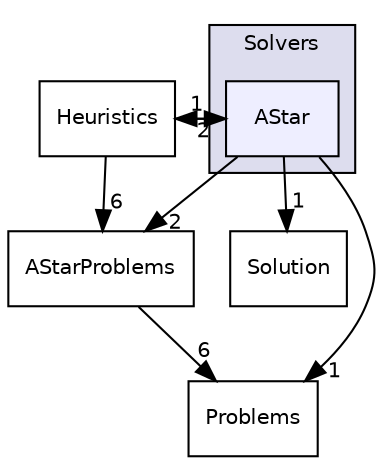 digraph "Solvers/AStar" {
  compound=true
  node [ fontsize="10", fontname="Helvetica"];
  edge [ labelfontsize="10", labelfontname="Helvetica"];
  subgraph clusterdir_bdfa83abd3770e9236d0774c4efb3ff7 {
    graph [ bgcolor="#ddddee", pencolor="black", label="Solvers" fontname="Helvetica", fontsize="10", URL="dir_bdfa83abd3770e9236d0774c4efb3ff7.html"]
  dir_5d93a6f2113cdcaee6d36fb92369a2e4 [shape=box, label="AStar", style="filled", fillcolor="#eeeeff", pencolor="black", URL="dir_5d93a6f2113cdcaee6d36fb92369a2e4.html"];
  }
  dir_0b6462d643eec82adc02acc2ddc1d072 [shape=box label="AStarProblems" URL="dir_0b6462d643eec82adc02acc2ddc1d072.html"];
  dir_23c761be539445bc999d8c9cd7f0d160 [shape=box label="Solution" URL="dir_23c761be539445bc999d8c9cd7f0d160.html"];
  dir_6aec6be4d3c3ce01c5c26f2940f80808 [shape=box label="Heuristics" URL="dir_6aec6be4d3c3ce01c5c26f2940f80808.html"];
  dir_9568da6f45be3ef680f9a4c839aac725 [shape=box label="Problems" URL="dir_9568da6f45be3ef680f9a4c839aac725.html"];
  dir_5d93a6f2113cdcaee6d36fb92369a2e4->dir_0b6462d643eec82adc02acc2ddc1d072 [headlabel="2", labeldistance=1.5 headhref="dir_000007_000000.html"];
  dir_5d93a6f2113cdcaee6d36fb92369a2e4->dir_23c761be539445bc999d8c9cd7f0d160 [headlabel="1", labeldistance=1.5 headhref="dir_000007_000005.html"];
  dir_5d93a6f2113cdcaee6d36fb92369a2e4->dir_6aec6be4d3c3ce01c5c26f2940f80808 [headlabel="2", labeldistance=1.5 headhref="dir_000007_000003.html"];
  dir_5d93a6f2113cdcaee6d36fb92369a2e4->dir_9568da6f45be3ef680f9a4c839aac725 [headlabel="1", labeldistance=1.5 headhref="dir_000007_000004.html"];
  dir_6aec6be4d3c3ce01c5c26f2940f80808->dir_0b6462d643eec82adc02acc2ddc1d072 [headlabel="6", labeldistance=1.5 headhref="dir_000003_000000.html"];
  dir_6aec6be4d3c3ce01c5c26f2940f80808->dir_5d93a6f2113cdcaee6d36fb92369a2e4 [headlabel="1", labeldistance=1.5 headhref="dir_000003_000007.html"];
  dir_0b6462d643eec82adc02acc2ddc1d072->dir_9568da6f45be3ef680f9a4c839aac725 [headlabel="6", labeldistance=1.5 headhref="dir_000000_000004.html"];
}
